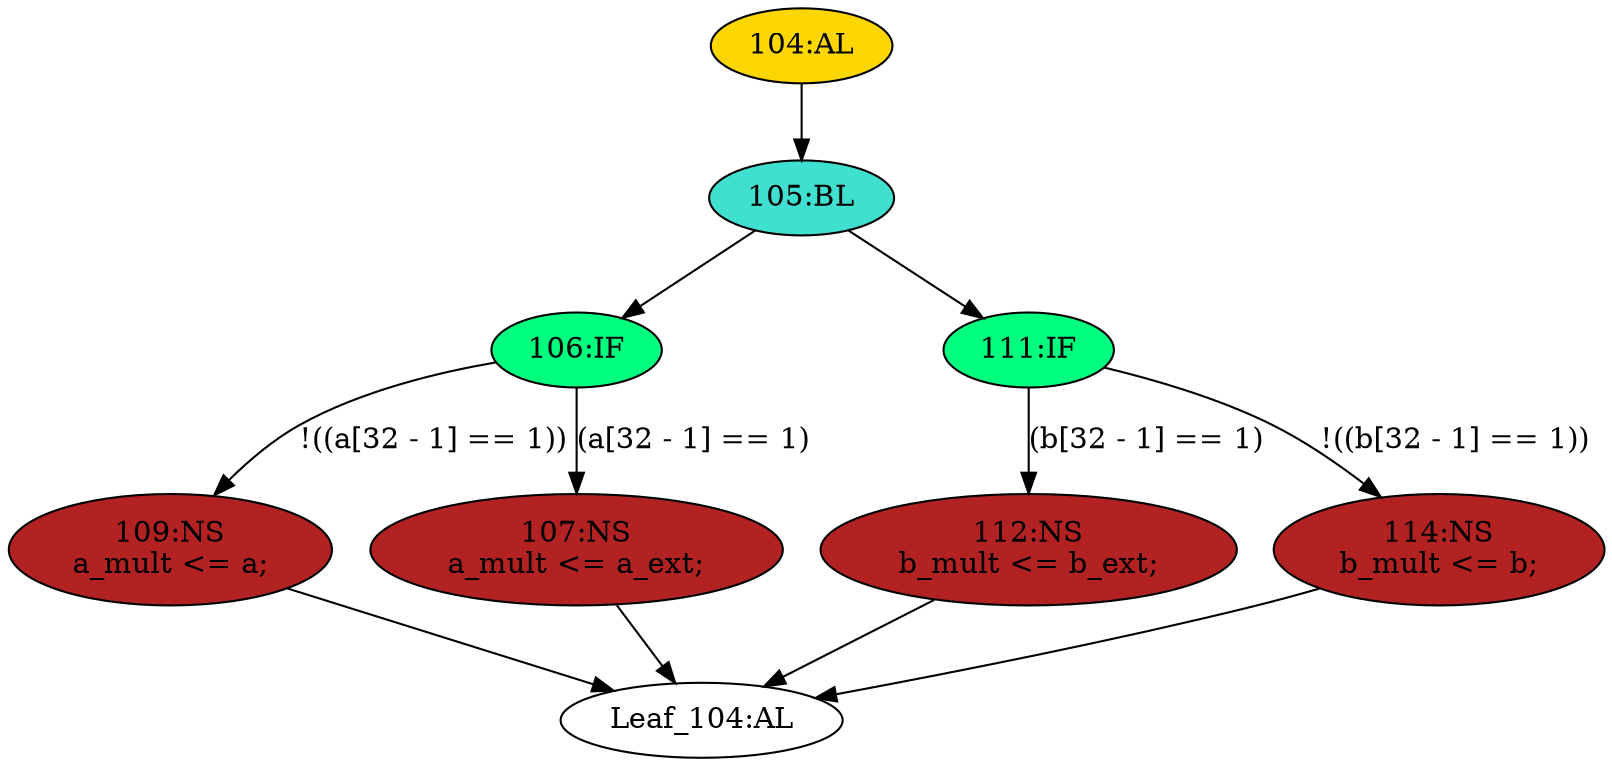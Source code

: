 strict digraph "" {
	node [label="\N"];
	"112:NS"	 [ast="<pyverilog.vparser.ast.NonblockingSubstitution object at 0x7f2a7b11bcd0>",
		fillcolor=firebrick,
		label="112:NS
b_mult <= b_ext;",
		statements="[<pyverilog.vparser.ast.NonblockingSubstitution object at 0x7f2a7b11bcd0>]",
		style=filled,
		typ=NonblockingSubstitution];
	"Leaf_104:AL"	 [def_var="['a_mult', 'b_mult']",
		label="Leaf_104:AL"];
	"112:NS" -> "Leaf_104:AL"	 [cond="[]",
		lineno=None];
	"109:NS"	 [ast="<pyverilog.vparser.ast.NonblockingSubstitution object at 0x7f2a7b11bf10>",
		fillcolor=firebrick,
		label="109:NS
a_mult <= a;",
		statements="[<pyverilog.vparser.ast.NonblockingSubstitution object at 0x7f2a7b11bf10>]",
		style=filled,
		typ=NonblockingSubstitution];
	"109:NS" -> "Leaf_104:AL"	 [cond="[]",
		lineno=None];
	"114:NS"	 [ast="<pyverilog.vparser.ast.NonblockingSubstitution object at 0x7f2a7b14b090>",
		fillcolor=firebrick,
		label="114:NS
b_mult <= b;",
		statements="[<pyverilog.vparser.ast.NonblockingSubstitution object at 0x7f2a7b14b090>]",
		style=filled,
		typ=NonblockingSubstitution];
	"114:NS" -> "Leaf_104:AL"	 [cond="[]",
		lineno=None];
	"105:BL"	 [ast="<pyverilog.vparser.ast.Block object at 0x7f2a7b14b1d0>",
		fillcolor=turquoise,
		label="105:BL",
		statements="[]",
		style=filled,
		typ=Block];
	"106:IF"	 [ast="<pyverilog.vparser.ast.IfStatement object at 0x7f2a7b14b210>",
		fillcolor=springgreen,
		label="106:IF",
		statements="[]",
		style=filled,
		typ=IfStatement];
	"105:BL" -> "106:IF"	 [cond="[]",
		lineno=None];
	"111:IF"	 [ast="<pyverilog.vparser.ast.IfStatement object at 0x7f2a7b14b5d0>",
		fillcolor=springgreen,
		label="111:IF",
		statements="[]",
		style=filled,
		typ=IfStatement];
	"105:BL" -> "111:IF"	 [cond="[]",
		lineno=None];
	"106:IF" -> "109:NS"	 [cond="['a']",
		label="!((a[32 - 1] == 1))",
		lineno=106];
	"107:NS"	 [ast="<pyverilog.vparser.ast.NonblockingSubstitution object at 0x7f2a7b14b2d0>",
		fillcolor=firebrick,
		label="107:NS
a_mult <= a_ext;",
		statements="[<pyverilog.vparser.ast.NonblockingSubstitution object at 0x7f2a7b14b2d0>]",
		style=filled,
		typ=NonblockingSubstitution];
	"106:IF" -> "107:NS"	 [cond="['a']",
		label="(a[32 - 1] == 1)",
		lineno=106];
	"104:AL"	 [ast="<pyverilog.vparser.ast.Always object at 0x7f2a7b14b7d0>",
		clk_sens=False,
		fillcolor=gold,
		label="104:AL",
		sens="['a_ext', 'b_ext']",
		statements="[]",
		style=filled,
		typ=Always,
		use_var="['a', 'a_ext', 'b', 'b_ext']"];
	"104:AL" -> "105:BL"	 [cond="[]",
		lineno=None];
	"111:IF" -> "112:NS"	 [cond="['b']",
		label="(b[32 - 1] == 1)",
		lineno=111];
	"111:IF" -> "114:NS"	 [cond="['b']",
		label="!((b[32 - 1] == 1))",
		lineno=111];
	"107:NS" -> "Leaf_104:AL"	 [cond="[]",
		lineno=None];
}
